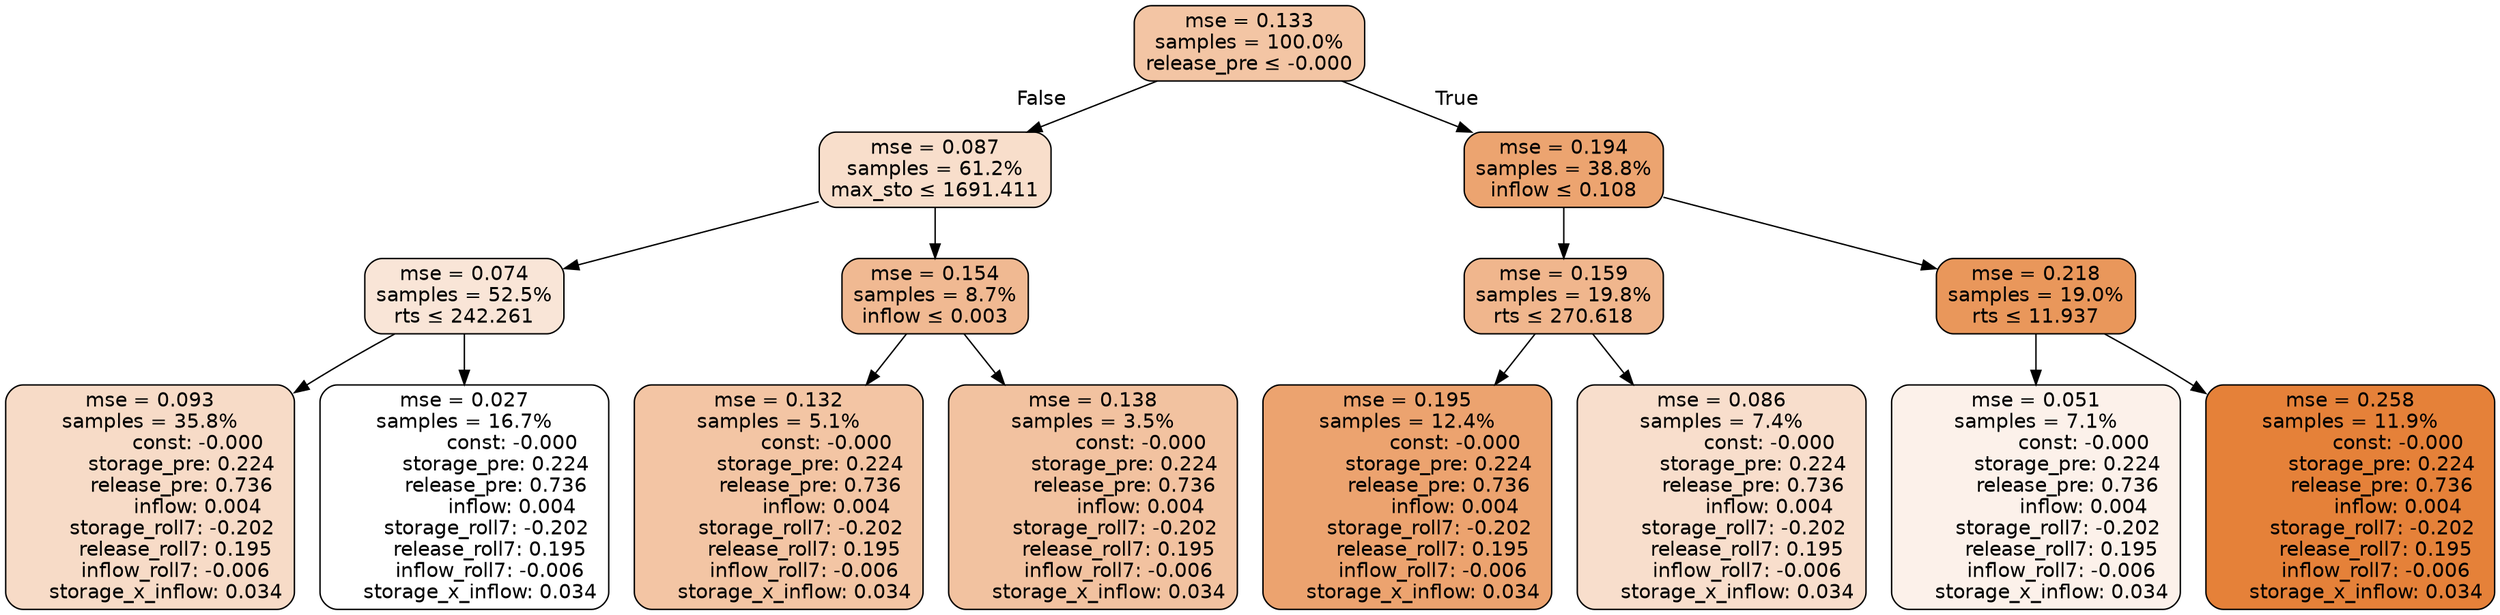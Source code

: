 digraph tree {
node [shape=rectangle, style="filled, rounded", color="black", fontname=helvetica] ;
edge [fontname=helvetica] ;
	"0" [label="mse = 0.133
samples = 100.0%
release_pre &le; -0.000", fillcolor="#f3c5a4"]
	"1" [label="mse = 0.087
samples = 61.2%
max_sto &le; 1691.411", fillcolor="#f8decb"]
	"2" [label="mse = 0.074
samples = 52.5%
rts &le; 242.261", fillcolor="#f9e5d7"]
	"3" [label="mse = 0.093
samples = 35.8%
               const: -0.000
          storage_pre: 0.224
          release_pre: 0.736
               inflow: 0.004
       storage_roll7: -0.202
        release_roll7: 0.195
        inflow_roll7: -0.006
     storage_x_inflow: 0.034", fillcolor="#f7dbc7"]
	"4" [label="mse = 0.027
samples = 16.7%
               const: -0.000
          storage_pre: 0.224
          release_pre: 0.736
               inflow: 0.004
       storage_roll7: -0.202
        release_roll7: 0.195
        inflow_roll7: -0.006
     storage_x_inflow: 0.034", fillcolor="#ffffff"]
	"5" [label="mse = 0.154
samples = 8.7%
inflow &le; 0.003", fillcolor="#f0b992"]
	"6" [label="mse = 0.132
samples = 5.1%
               const: -0.000
          storage_pre: 0.224
          release_pre: 0.736
               inflow: 0.004
       storage_roll7: -0.202
        release_roll7: 0.195
        inflow_roll7: -0.006
     storage_x_inflow: 0.034", fillcolor="#f3c5a4"]
	"7" [label="mse = 0.138
samples = 3.5%
               const: -0.000
          storage_pre: 0.224
          release_pre: 0.736
               inflow: 0.004
       storage_roll7: -0.202
        release_roll7: 0.195
        inflow_roll7: -0.006
     storage_x_inflow: 0.034", fillcolor="#f2c2a0"]
	"8" [label="mse = 0.194
samples = 38.8%
inflow &le; 0.108", fillcolor="#eca470"]
	"9" [label="mse = 0.159
samples = 19.8%
rts &le; 270.618", fillcolor="#f0b68d"]
	"10" [label="mse = 0.195
samples = 12.4%
               const: -0.000
          storage_pre: 0.224
          release_pre: 0.736
               inflow: 0.004
       storage_roll7: -0.202
        release_roll7: 0.195
        inflow_roll7: -0.006
     storage_x_inflow: 0.034", fillcolor="#eca36f"]
	"11" [label="mse = 0.086
samples = 7.4%
               const: -0.000
          storage_pre: 0.224
          release_pre: 0.736
               inflow: 0.004
       storage_roll7: -0.202
        release_roll7: 0.195
        inflow_roll7: -0.006
     storage_x_inflow: 0.034", fillcolor="#f8decc"]
	"12" [label="mse = 0.218
samples = 19.0%
rts &le; 11.937", fillcolor="#e9975b"]
	"13" [label="mse = 0.051
samples = 7.1%
               const: -0.000
          storage_pre: 0.224
          release_pre: 0.736
               inflow: 0.004
       storage_roll7: -0.202
        release_roll7: 0.195
        inflow_roll7: -0.006
     storage_x_inflow: 0.034", fillcolor="#fcf1ea"]
	"14" [label="mse = 0.258
samples = 11.9%
               const: -0.000
          storage_pre: 0.224
          release_pre: 0.736
               inflow: 0.004
       storage_roll7: -0.202
        release_roll7: 0.195
        inflow_roll7: -0.006
     storage_x_inflow: 0.034", fillcolor="#e58139"]

	"0" -> "1" [labeldistance=2.5, labelangle=45, headlabel="False"]
	"1" -> "2"
	"2" -> "3"
	"2" -> "4"
	"1" -> "5"
	"5" -> "6"
	"5" -> "7"
	"0" -> "8" [labeldistance=2.5, labelangle=-45, headlabel="True"]
	"8" -> "9"
	"9" -> "10"
	"9" -> "11"
	"8" -> "12"
	"12" -> "13"
	"12" -> "14"
}